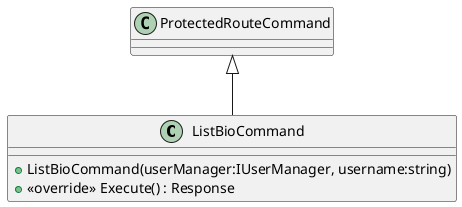 @startuml
class ListBioCommand {
    + ListBioCommand(userManager:IUserManager, username:string)
    + <<override>> Execute() : Response
}
ProtectedRouteCommand <|-- ListBioCommand
@enduml
